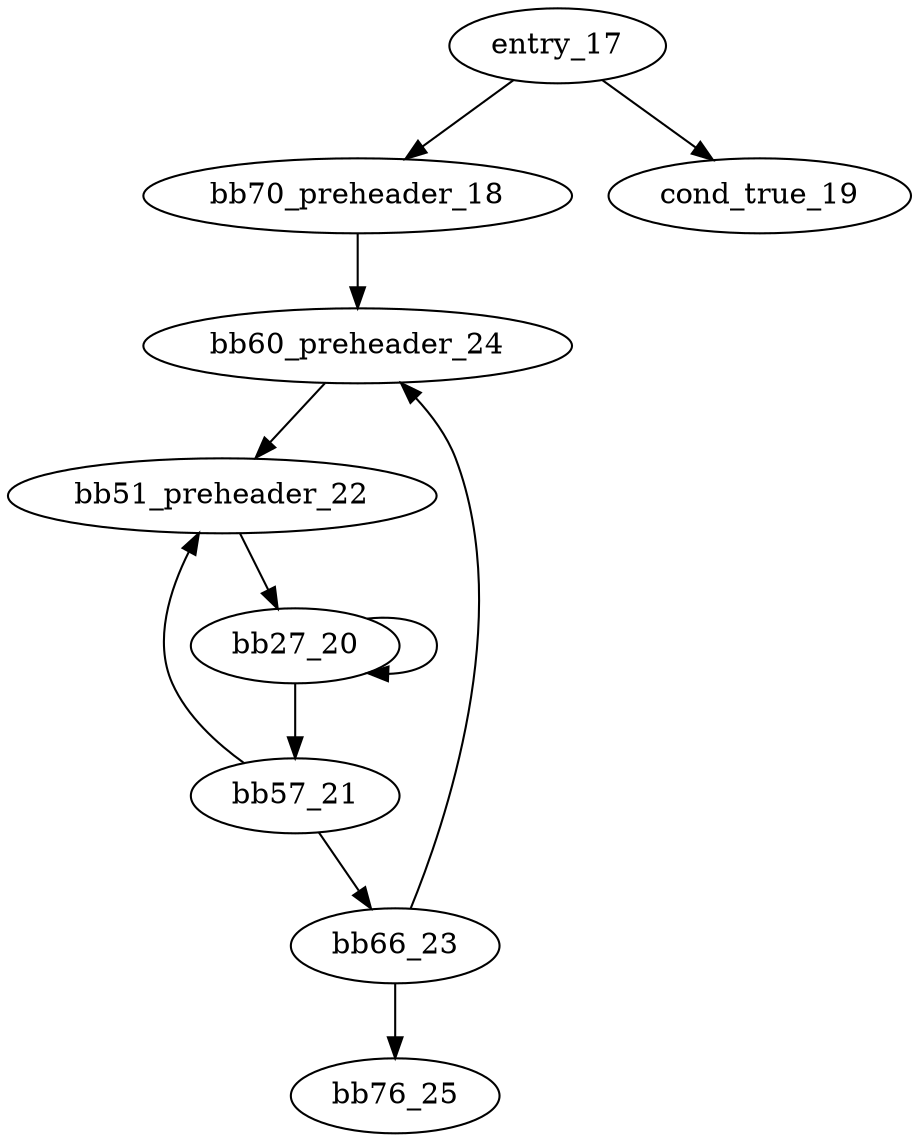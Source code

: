 digraph G {
entry_17->bb70_preheader_18
entry_17->cond_true_19
bb70_preheader_18->bb60_preheader_24
bb27_20->bb27_20
bb27_20->bb57_21
bb57_21->bb51_preheader_22
bb57_21->bb66_23
bb51_preheader_22->bb27_20
bb66_23->bb60_preheader_24
bb66_23->bb76_25
bb60_preheader_24->bb51_preheader_22
}